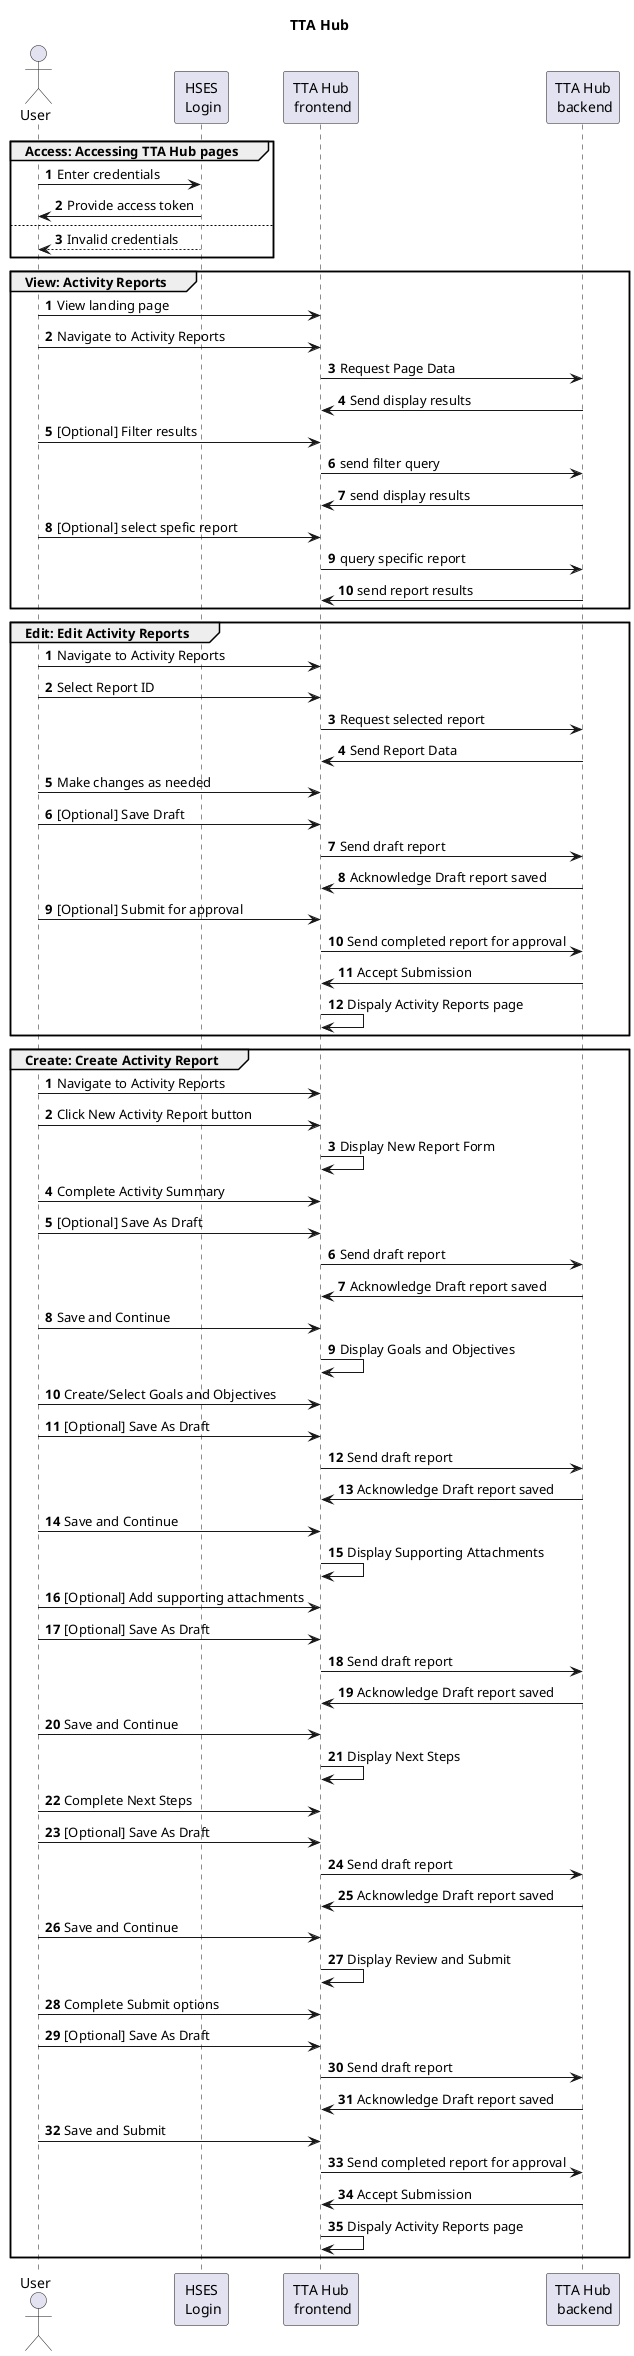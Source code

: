 @startuml

title "TTA Hub"

actor User as TTAProvider
participant "HSES\n Login" as HSESLogin
participant "TTA Hub\n frontend" as TTAHUBF
participant "TTA Hub\n backend" as TTAHUBB

group Access: Accessing TTA Hub pages
    autonumber
    TTAProvider -> HSESLogin : Enter credentials
    TTAProvider <- HSESLogin : Provide access token
    else
    TTAProvider <-- HSESLogin : Invalid credentials
end

group View: Activity Reports
    autonumber 1
    TTAProvider -> TTAHUBF : View landing page
    TTAProvider -> TTAHUBF : Navigate to Activity Reports
    TTAHUBF -> TTAHUBB : Request Page Data
    TTAHUBF <- TTAHUBB : Send display results
    TTAProvider -> TTAHUBF : [Optional] Filter results
    TTAHUBF -> TTAHUBB : send filter query
    TTAHUBF <- TTAHUBB : send display results
    TTAProvider -> TTAHUBF : [Optional] select spefic report
    TTAHUBF -> TTAHUBB : query specific report
    TTAHUBF <- TTAHUBB : send report results
end

group Edit: Edit Activity Reports
    autonumber 1
    TTAProvider -> TTAHUBF : Navigate to Activity Reports
    TTAProvider -> TTAHUBF : Select Report ID
    TTAHUBF -> TTAHUBB : Request selected report
    TTAHUBF <- TTAHUBB : Send Report Data
    TTAProvider -> TTAHUBF : Make changes as needed
    TTAProvider -> TTAHUBF : [Optional] Save Draft
    TTAHUBF -> TTAHUBB : Send draft report
    TTAHUBF <- TTAHUBB : Acknowledge Draft report saved
    TTAProvider -> TTAHUBF : [Optional] Submit for approval
    TTAHUBF -> TTAHUBB : Send completed report for approval
    TTAHUBF <- TTAHUBB : Accept Submission
    TTAHUBF -> TTAHUBF : Dispaly Activity Reports page
end

group Create: Create Activity Report
    autonumber 1
    TTAProvider -> TTAHUBF : Navigate to Activity Reports
    TTAProvider -> TTAHUBF : Click New Activity Report button
    TTAHUBF -> TTAHUBF : Display New Report Form
    TTAProvider -> TTAHUBF : Complete Activity Summary
    TTAProvider -> TTAHUBF : [Optional] Save As Draft
    TTAHUBF -> TTAHUBB : Send draft report
    TTAHUBF <- TTAHUBB : Acknowledge Draft report saved
    TTAProvider -> TTAHUBF : Save and Continue
    TTAHUBF -> TTAHUBF : Display Goals and Objectives
    TTAProvider -> TTAHUBF : Create/Select Goals and Objectives
    TTAProvider -> TTAHUBF : [Optional] Save As Draft
    TTAHUBF -> TTAHUBB : Send draft report
    TTAHUBF <- TTAHUBB : Acknowledge Draft report saved
    TTAProvider -> TTAHUBF : Save and Continue
    TTAHUBF -> TTAHUBF : Display Supporting Attachments 
    TTAProvider -> TTAHUBF : [Optional] Add supporting attachments
    TTAProvider -> TTAHUBF : [Optional] Save As Draft
    TTAHUBF -> TTAHUBB : Send draft report
    TTAHUBF <- TTAHUBB : Acknowledge Draft report saved
    TTAProvider -> TTAHUBF : Save and Continue
    TTAHUBF -> TTAHUBF : Display Next Steps
    TTAProvider -> TTAHUBF : Complete Next Steps
    TTAProvider -> TTAHUBF : [Optional] Save As Draft
    TTAHUBF -> TTAHUBB : Send draft report
    TTAHUBF <- TTAHUBB : Acknowledge Draft report saved
    TTAProvider -> TTAHUBF : Save and Continue
    TTAHUBF -> TTAHUBF : Display Review and Submit
    TTAProvider -> TTAHUBF : Complete Submit options
    TTAProvider -> TTAHUBF : [Optional] Save As Draft
    TTAHUBF -> TTAHUBB : Send draft report
    TTAHUBF <- TTAHUBB : Acknowledge Draft report saved
    TTAProvider -> TTAHUBF : Save and Submit
    TTAHUBF -> TTAHUBB : Send completed report for approval
    TTAHUBF <- TTAHUBB : Accept Submission
    TTAHUBF -> TTAHUBF : Dispaly Activity Reports page
end

@enduml